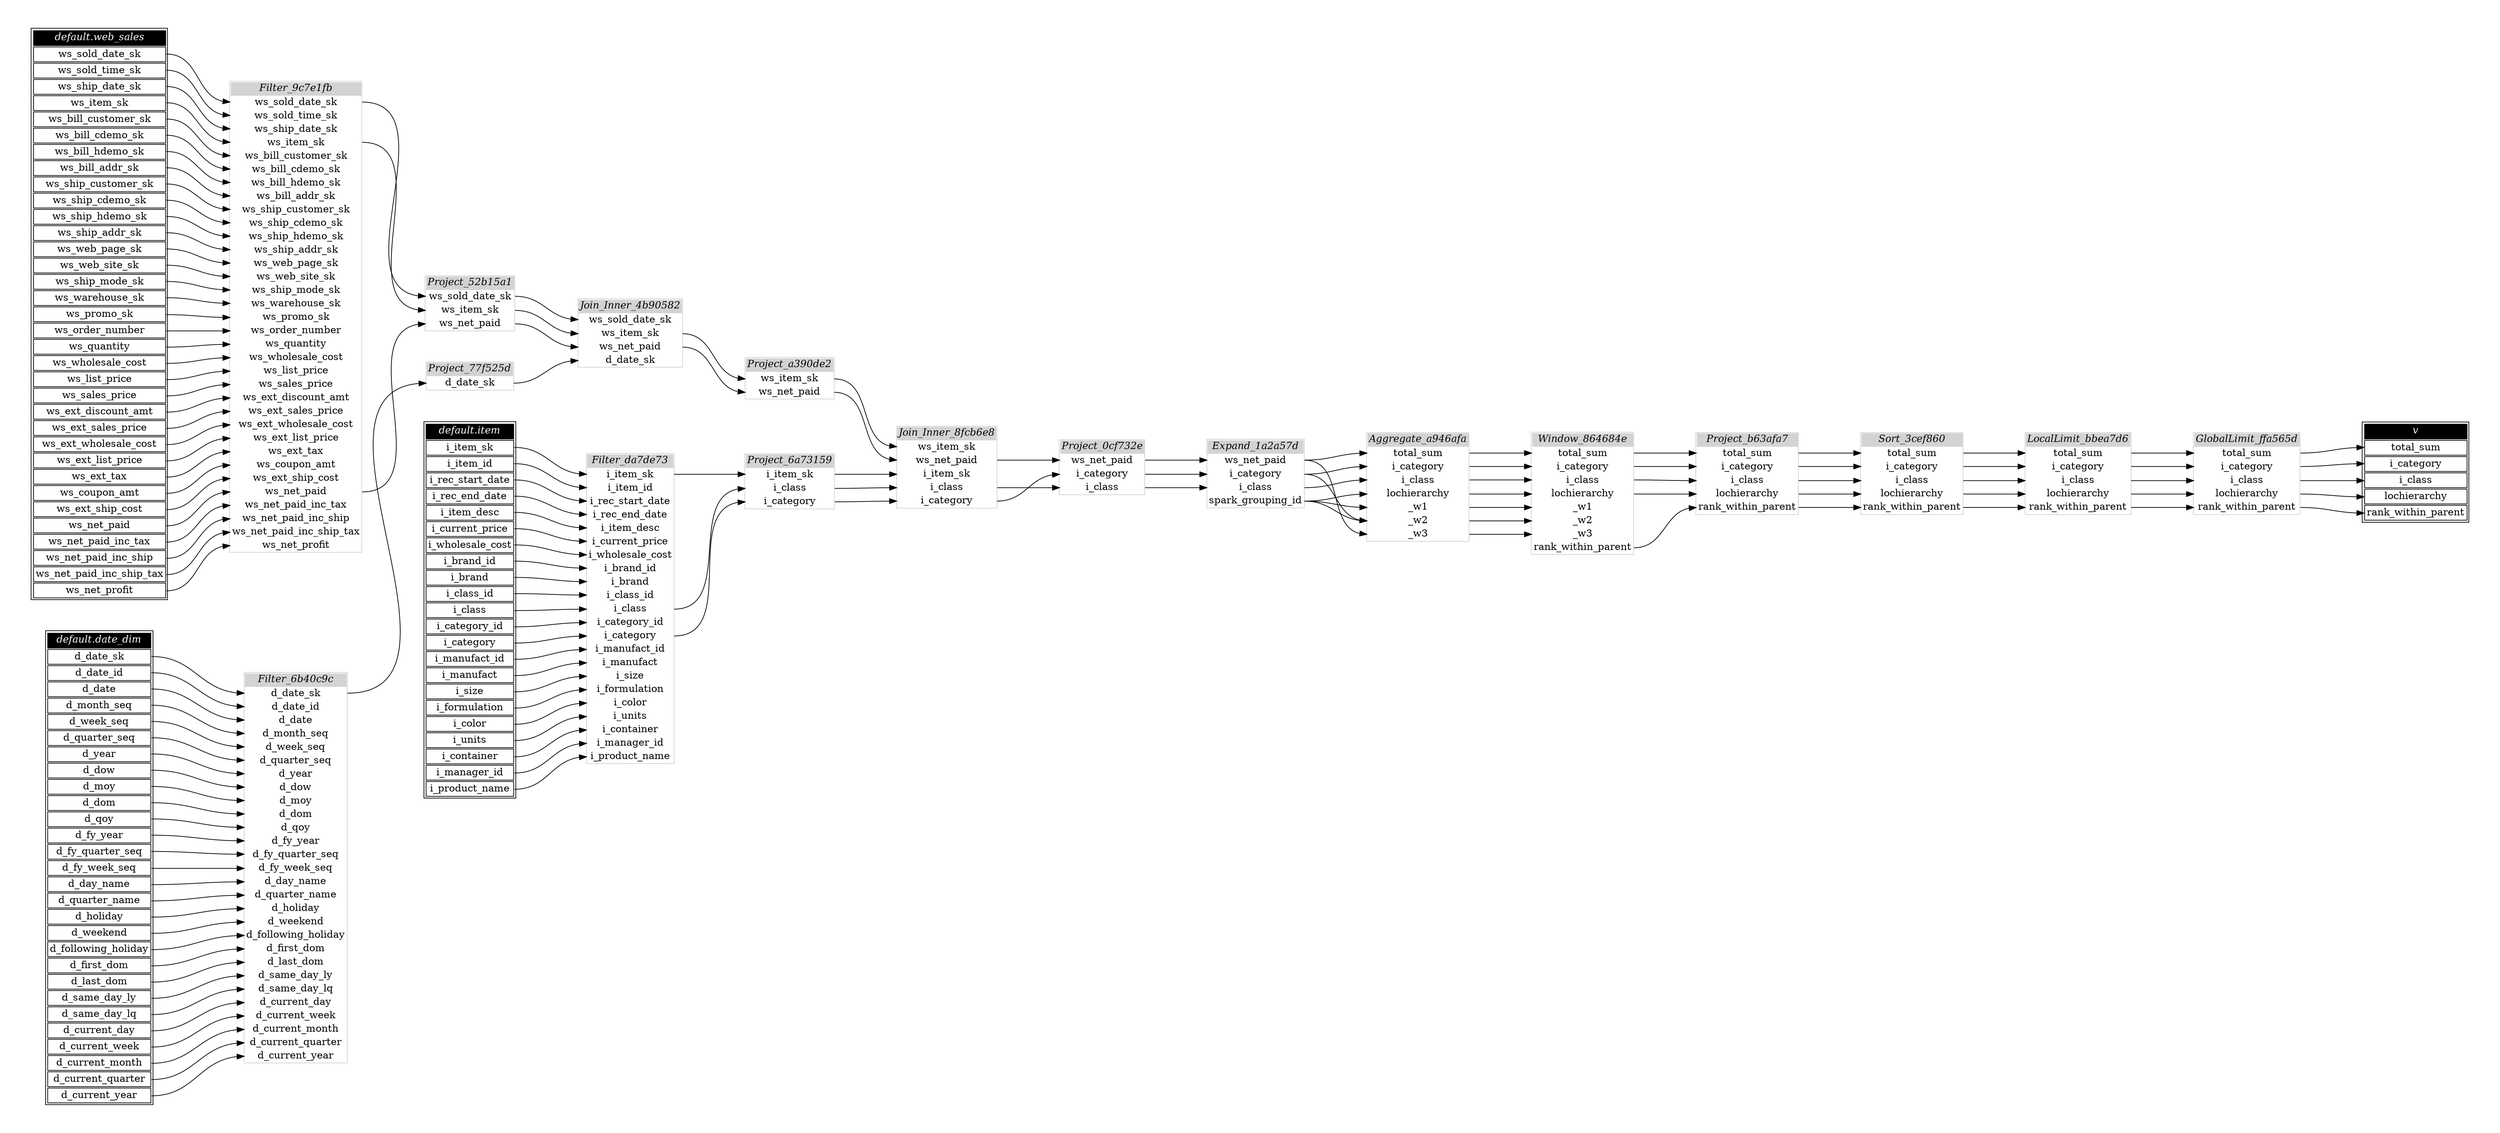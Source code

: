 // Automatically generated by TPCDSFlowTestSuite


digraph {
  graph [pad="0.5" nodesep="0.5" ranksep="1" fontname="Helvetica" rankdir=LR];
  node [shape=plaintext]

  
"Aggregate_a946afa" [label=<
<table color="lightgray" border="1" cellborder="0" cellspacing="0">
  <tr><td bgcolor="lightgray" port="nodeName"><i>Aggregate_a946afa</i></td></tr>
  <tr><td port="0">total_sum</td></tr>
<tr><td port="1">i_category</td></tr>
<tr><td port="2">i_class</td></tr>
<tr><td port="3">lochierarchy</td></tr>
<tr><td port="4">_w1</td></tr>
<tr><td port="5">_w2</td></tr>
<tr><td port="6">_w3</td></tr>
</table>>];
     

"Expand_1a2a57d" [label=<
<table color="lightgray" border="1" cellborder="0" cellspacing="0">
  <tr><td bgcolor="lightgray" port="nodeName"><i>Expand_1a2a57d</i></td></tr>
  <tr><td port="0">ws_net_paid</td></tr>
<tr><td port="1">i_category</td></tr>
<tr><td port="2">i_class</td></tr>
<tr><td port="3">spark_grouping_id</td></tr>
</table>>];
     

"Filter_6b40c9c" [label=<
<table color="lightgray" border="1" cellborder="0" cellspacing="0">
  <tr><td bgcolor="lightgray" port="nodeName"><i>Filter_6b40c9c</i></td></tr>
  <tr><td port="0">d_date_sk</td></tr>
<tr><td port="1">d_date_id</td></tr>
<tr><td port="2">d_date</td></tr>
<tr><td port="3">d_month_seq</td></tr>
<tr><td port="4">d_week_seq</td></tr>
<tr><td port="5">d_quarter_seq</td></tr>
<tr><td port="6">d_year</td></tr>
<tr><td port="7">d_dow</td></tr>
<tr><td port="8">d_moy</td></tr>
<tr><td port="9">d_dom</td></tr>
<tr><td port="10">d_qoy</td></tr>
<tr><td port="11">d_fy_year</td></tr>
<tr><td port="12">d_fy_quarter_seq</td></tr>
<tr><td port="13">d_fy_week_seq</td></tr>
<tr><td port="14">d_day_name</td></tr>
<tr><td port="15">d_quarter_name</td></tr>
<tr><td port="16">d_holiday</td></tr>
<tr><td port="17">d_weekend</td></tr>
<tr><td port="18">d_following_holiday</td></tr>
<tr><td port="19">d_first_dom</td></tr>
<tr><td port="20">d_last_dom</td></tr>
<tr><td port="21">d_same_day_ly</td></tr>
<tr><td port="22">d_same_day_lq</td></tr>
<tr><td port="23">d_current_day</td></tr>
<tr><td port="24">d_current_week</td></tr>
<tr><td port="25">d_current_month</td></tr>
<tr><td port="26">d_current_quarter</td></tr>
<tr><td port="27">d_current_year</td></tr>
</table>>];
     

"Filter_9c7e1fb" [label=<
<table color="lightgray" border="1" cellborder="0" cellspacing="0">
  <tr><td bgcolor="lightgray" port="nodeName"><i>Filter_9c7e1fb</i></td></tr>
  <tr><td port="0">ws_sold_date_sk</td></tr>
<tr><td port="1">ws_sold_time_sk</td></tr>
<tr><td port="2">ws_ship_date_sk</td></tr>
<tr><td port="3">ws_item_sk</td></tr>
<tr><td port="4">ws_bill_customer_sk</td></tr>
<tr><td port="5">ws_bill_cdemo_sk</td></tr>
<tr><td port="6">ws_bill_hdemo_sk</td></tr>
<tr><td port="7">ws_bill_addr_sk</td></tr>
<tr><td port="8">ws_ship_customer_sk</td></tr>
<tr><td port="9">ws_ship_cdemo_sk</td></tr>
<tr><td port="10">ws_ship_hdemo_sk</td></tr>
<tr><td port="11">ws_ship_addr_sk</td></tr>
<tr><td port="12">ws_web_page_sk</td></tr>
<tr><td port="13">ws_web_site_sk</td></tr>
<tr><td port="14">ws_ship_mode_sk</td></tr>
<tr><td port="15">ws_warehouse_sk</td></tr>
<tr><td port="16">ws_promo_sk</td></tr>
<tr><td port="17">ws_order_number</td></tr>
<tr><td port="18">ws_quantity</td></tr>
<tr><td port="19">ws_wholesale_cost</td></tr>
<tr><td port="20">ws_list_price</td></tr>
<tr><td port="21">ws_sales_price</td></tr>
<tr><td port="22">ws_ext_discount_amt</td></tr>
<tr><td port="23">ws_ext_sales_price</td></tr>
<tr><td port="24">ws_ext_wholesale_cost</td></tr>
<tr><td port="25">ws_ext_list_price</td></tr>
<tr><td port="26">ws_ext_tax</td></tr>
<tr><td port="27">ws_coupon_amt</td></tr>
<tr><td port="28">ws_ext_ship_cost</td></tr>
<tr><td port="29">ws_net_paid</td></tr>
<tr><td port="30">ws_net_paid_inc_tax</td></tr>
<tr><td port="31">ws_net_paid_inc_ship</td></tr>
<tr><td port="32">ws_net_paid_inc_ship_tax</td></tr>
<tr><td port="33">ws_net_profit</td></tr>
</table>>];
     

"Filter_da7de73" [label=<
<table color="lightgray" border="1" cellborder="0" cellspacing="0">
  <tr><td bgcolor="lightgray" port="nodeName"><i>Filter_da7de73</i></td></tr>
  <tr><td port="0">i_item_sk</td></tr>
<tr><td port="1">i_item_id</td></tr>
<tr><td port="2">i_rec_start_date</td></tr>
<tr><td port="3">i_rec_end_date</td></tr>
<tr><td port="4">i_item_desc</td></tr>
<tr><td port="5">i_current_price</td></tr>
<tr><td port="6">i_wholesale_cost</td></tr>
<tr><td port="7">i_brand_id</td></tr>
<tr><td port="8">i_brand</td></tr>
<tr><td port="9">i_class_id</td></tr>
<tr><td port="10">i_class</td></tr>
<tr><td port="11">i_category_id</td></tr>
<tr><td port="12">i_category</td></tr>
<tr><td port="13">i_manufact_id</td></tr>
<tr><td port="14">i_manufact</td></tr>
<tr><td port="15">i_size</td></tr>
<tr><td port="16">i_formulation</td></tr>
<tr><td port="17">i_color</td></tr>
<tr><td port="18">i_units</td></tr>
<tr><td port="19">i_container</td></tr>
<tr><td port="20">i_manager_id</td></tr>
<tr><td port="21">i_product_name</td></tr>
</table>>];
     

"GlobalLimit_ffa565d" [label=<
<table color="lightgray" border="1" cellborder="0" cellspacing="0">
  <tr><td bgcolor="lightgray" port="nodeName"><i>GlobalLimit_ffa565d</i></td></tr>
  <tr><td port="0">total_sum</td></tr>
<tr><td port="1">i_category</td></tr>
<tr><td port="2">i_class</td></tr>
<tr><td port="3">lochierarchy</td></tr>
<tr><td port="4">rank_within_parent</td></tr>
</table>>];
     

"Join_Inner_4b90582" [label=<
<table color="lightgray" border="1" cellborder="0" cellspacing="0">
  <tr><td bgcolor="lightgray" port="nodeName"><i>Join_Inner_4b90582</i></td></tr>
  <tr><td port="0">ws_sold_date_sk</td></tr>
<tr><td port="1">ws_item_sk</td></tr>
<tr><td port="2">ws_net_paid</td></tr>
<tr><td port="3">d_date_sk</td></tr>
</table>>];
     

"Join_Inner_8fcb6e8" [label=<
<table color="lightgray" border="1" cellborder="0" cellspacing="0">
  <tr><td bgcolor="lightgray" port="nodeName"><i>Join_Inner_8fcb6e8</i></td></tr>
  <tr><td port="0">ws_item_sk</td></tr>
<tr><td port="1">ws_net_paid</td></tr>
<tr><td port="2">i_item_sk</td></tr>
<tr><td port="3">i_class</td></tr>
<tr><td port="4">i_category</td></tr>
</table>>];
     

"LocalLimit_bbea7d6" [label=<
<table color="lightgray" border="1" cellborder="0" cellspacing="0">
  <tr><td bgcolor="lightgray" port="nodeName"><i>LocalLimit_bbea7d6</i></td></tr>
  <tr><td port="0">total_sum</td></tr>
<tr><td port="1">i_category</td></tr>
<tr><td port="2">i_class</td></tr>
<tr><td port="3">lochierarchy</td></tr>
<tr><td port="4">rank_within_parent</td></tr>
</table>>];
     

"Project_0cf732e" [label=<
<table color="lightgray" border="1" cellborder="0" cellspacing="0">
  <tr><td bgcolor="lightgray" port="nodeName"><i>Project_0cf732e</i></td></tr>
  <tr><td port="0">ws_net_paid</td></tr>
<tr><td port="1">i_category</td></tr>
<tr><td port="2">i_class</td></tr>
</table>>];
     

"Project_52b15a1" [label=<
<table color="lightgray" border="1" cellborder="0" cellspacing="0">
  <tr><td bgcolor="lightgray" port="nodeName"><i>Project_52b15a1</i></td></tr>
  <tr><td port="0">ws_sold_date_sk</td></tr>
<tr><td port="1">ws_item_sk</td></tr>
<tr><td port="2">ws_net_paid</td></tr>
</table>>];
     

"Project_6a73159" [label=<
<table color="lightgray" border="1" cellborder="0" cellspacing="0">
  <tr><td bgcolor="lightgray" port="nodeName"><i>Project_6a73159</i></td></tr>
  <tr><td port="0">i_item_sk</td></tr>
<tr><td port="1">i_class</td></tr>
<tr><td port="2">i_category</td></tr>
</table>>];
     

"Project_77f525d" [label=<
<table color="lightgray" border="1" cellborder="0" cellspacing="0">
  <tr><td bgcolor="lightgray" port="nodeName"><i>Project_77f525d</i></td></tr>
  <tr><td port="0">d_date_sk</td></tr>
</table>>];
     

"Project_a390de2" [label=<
<table color="lightgray" border="1" cellborder="0" cellspacing="0">
  <tr><td bgcolor="lightgray" port="nodeName"><i>Project_a390de2</i></td></tr>
  <tr><td port="0">ws_item_sk</td></tr>
<tr><td port="1">ws_net_paid</td></tr>
</table>>];
     

"Project_b63afa7" [label=<
<table color="lightgray" border="1" cellborder="0" cellspacing="0">
  <tr><td bgcolor="lightgray" port="nodeName"><i>Project_b63afa7</i></td></tr>
  <tr><td port="0">total_sum</td></tr>
<tr><td port="1">i_category</td></tr>
<tr><td port="2">i_class</td></tr>
<tr><td port="3">lochierarchy</td></tr>
<tr><td port="4">rank_within_parent</td></tr>
</table>>];
     

"Sort_3cef860" [label=<
<table color="lightgray" border="1" cellborder="0" cellspacing="0">
  <tr><td bgcolor="lightgray" port="nodeName"><i>Sort_3cef860</i></td></tr>
  <tr><td port="0">total_sum</td></tr>
<tr><td port="1">i_category</td></tr>
<tr><td port="2">i_class</td></tr>
<tr><td port="3">lochierarchy</td></tr>
<tr><td port="4">rank_within_parent</td></tr>
</table>>];
     

"Window_864684e" [label=<
<table color="lightgray" border="1" cellborder="0" cellspacing="0">
  <tr><td bgcolor="lightgray" port="nodeName"><i>Window_864684e</i></td></tr>
  <tr><td port="0">total_sum</td></tr>
<tr><td port="1">i_category</td></tr>
<tr><td port="2">i_class</td></tr>
<tr><td port="3">lochierarchy</td></tr>
<tr><td port="4">_w1</td></tr>
<tr><td port="5">_w2</td></tr>
<tr><td port="6">_w3</td></tr>
<tr><td port="7">rank_within_parent</td></tr>
</table>>];
     

"default.date_dim" [color="black" label=<
<table>
  <tr><td bgcolor="black" port="nodeName"><i><font color="white">default.date_dim</font></i></td></tr>
  <tr><td port="0">d_date_sk</td></tr>
<tr><td port="1">d_date_id</td></tr>
<tr><td port="2">d_date</td></tr>
<tr><td port="3">d_month_seq</td></tr>
<tr><td port="4">d_week_seq</td></tr>
<tr><td port="5">d_quarter_seq</td></tr>
<tr><td port="6">d_year</td></tr>
<tr><td port="7">d_dow</td></tr>
<tr><td port="8">d_moy</td></tr>
<tr><td port="9">d_dom</td></tr>
<tr><td port="10">d_qoy</td></tr>
<tr><td port="11">d_fy_year</td></tr>
<tr><td port="12">d_fy_quarter_seq</td></tr>
<tr><td port="13">d_fy_week_seq</td></tr>
<tr><td port="14">d_day_name</td></tr>
<tr><td port="15">d_quarter_name</td></tr>
<tr><td port="16">d_holiday</td></tr>
<tr><td port="17">d_weekend</td></tr>
<tr><td port="18">d_following_holiday</td></tr>
<tr><td port="19">d_first_dom</td></tr>
<tr><td port="20">d_last_dom</td></tr>
<tr><td port="21">d_same_day_ly</td></tr>
<tr><td port="22">d_same_day_lq</td></tr>
<tr><td port="23">d_current_day</td></tr>
<tr><td port="24">d_current_week</td></tr>
<tr><td port="25">d_current_month</td></tr>
<tr><td port="26">d_current_quarter</td></tr>
<tr><td port="27">d_current_year</td></tr>
</table>>];
     

"default.item" [color="black" label=<
<table>
  <tr><td bgcolor="black" port="nodeName"><i><font color="white">default.item</font></i></td></tr>
  <tr><td port="0">i_item_sk</td></tr>
<tr><td port="1">i_item_id</td></tr>
<tr><td port="2">i_rec_start_date</td></tr>
<tr><td port="3">i_rec_end_date</td></tr>
<tr><td port="4">i_item_desc</td></tr>
<tr><td port="5">i_current_price</td></tr>
<tr><td port="6">i_wholesale_cost</td></tr>
<tr><td port="7">i_brand_id</td></tr>
<tr><td port="8">i_brand</td></tr>
<tr><td port="9">i_class_id</td></tr>
<tr><td port="10">i_class</td></tr>
<tr><td port="11">i_category_id</td></tr>
<tr><td port="12">i_category</td></tr>
<tr><td port="13">i_manufact_id</td></tr>
<tr><td port="14">i_manufact</td></tr>
<tr><td port="15">i_size</td></tr>
<tr><td port="16">i_formulation</td></tr>
<tr><td port="17">i_color</td></tr>
<tr><td port="18">i_units</td></tr>
<tr><td port="19">i_container</td></tr>
<tr><td port="20">i_manager_id</td></tr>
<tr><td port="21">i_product_name</td></tr>
</table>>];
     

"default.web_sales" [color="black" label=<
<table>
  <tr><td bgcolor="black" port="nodeName"><i><font color="white">default.web_sales</font></i></td></tr>
  <tr><td port="0">ws_sold_date_sk</td></tr>
<tr><td port="1">ws_sold_time_sk</td></tr>
<tr><td port="2">ws_ship_date_sk</td></tr>
<tr><td port="3">ws_item_sk</td></tr>
<tr><td port="4">ws_bill_customer_sk</td></tr>
<tr><td port="5">ws_bill_cdemo_sk</td></tr>
<tr><td port="6">ws_bill_hdemo_sk</td></tr>
<tr><td port="7">ws_bill_addr_sk</td></tr>
<tr><td port="8">ws_ship_customer_sk</td></tr>
<tr><td port="9">ws_ship_cdemo_sk</td></tr>
<tr><td port="10">ws_ship_hdemo_sk</td></tr>
<tr><td port="11">ws_ship_addr_sk</td></tr>
<tr><td port="12">ws_web_page_sk</td></tr>
<tr><td port="13">ws_web_site_sk</td></tr>
<tr><td port="14">ws_ship_mode_sk</td></tr>
<tr><td port="15">ws_warehouse_sk</td></tr>
<tr><td port="16">ws_promo_sk</td></tr>
<tr><td port="17">ws_order_number</td></tr>
<tr><td port="18">ws_quantity</td></tr>
<tr><td port="19">ws_wholesale_cost</td></tr>
<tr><td port="20">ws_list_price</td></tr>
<tr><td port="21">ws_sales_price</td></tr>
<tr><td port="22">ws_ext_discount_amt</td></tr>
<tr><td port="23">ws_ext_sales_price</td></tr>
<tr><td port="24">ws_ext_wholesale_cost</td></tr>
<tr><td port="25">ws_ext_list_price</td></tr>
<tr><td port="26">ws_ext_tax</td></tr>
<tr><td port="27">ws_coupon_amt</td></tr>
<tr><td port="28">ws_ext_ship_cost</td></tr>
<tr><td port="29">ws_net_paid</td></tr>
<tr><td port="30">ws_net_paid_inc_tax</td></tr>
<tr><td port="31">ws_net_paid_inc_ship</td></tr>
<tr><td port="32">ws_net_paid_inc_ship_tax</td></tr>
<tr><td port="33">ws_net_profit</td></tr>
</table>>];
     

"v" [color="black" label=<
<table>
  <tr><td bgcolor="black" port="nodeName"><i><font color="white">v</font></i></td></tr>
  <tr><td port="0">total_sum</td></tr>
<tr><td port="1">i_category</td></tr>
<tr><td port="2">i_class</td></tr>
<tr><td port="3">lochierarchy</td></tr>
<tr><td port="4">rank_within_parent</td></tr>
</table>>];
     
  "Aggregate_a946afa":0 -> "Window_864684e":0;
"Aggregate_a946afa":1 -> "Window_864684e":1;
"Aggregate_a946afa":2 -> "Window_864684e":2;
"Aggregate_a946afa":3 -> "Window_864684e":3;
"Aggregate_a946afa":4 -> "Window_864684e":4;
"Aggregate_a946afa":5 -> "Window_864684e":5;
"Aggregate_a946afa":6 -> "Window_864684e":6;
"Expand_1a2a57d":0 -> "Aggregate_a946afa":0;
"Expand_1a2a57d":0 -> "Aggregate_a946afa":6;
"Expand_1a2a57d":1 -> "Aggregate_a946afa":1;
"Expand_1a2a57d":1 -> "Aggregate_a946afa":5;
"Expand_1a2a57d":2 -> "Aggregate_a946afa":2;
"Expand_1a2a57d":3 -> "Aggregate_a946afa":3;
"Expand_1a2a57d":3 -> "Aggregate_a946afa":4;
"Expand_1a2a57d":3 -> "Aggregate_a946afa":5;
"Filter_6b40c9c":0 -> "Project_77f525d":0;
"Filter_9c7e1fb":0 -> "Project_52b15a1":0;
"Filter_9c7e1fb":29 -> "Project_52b15a1":2;
"Filter_9c7e1fb":3 -> "Project_52b15a1":1;
"Filter_da7de73":0 -> "Project_6a73159":0;
"Filter_da7de73":10 -> "Project_6a73159":1;
"Filter_da7de73":12 -> "Project_6a73159":2;
"GlobalLimit_ffa565d":0 -> "v":0;
"GlobalLimit_ffa565d":1 -> "v":1;
"GlobalLimit_ffa565d":2 -> "v":2;
"GlobalLimit_ffa565d":3 -> "v":3;
"GlobalLimit_ffa565d":4 -> "v":4;
"Join_Inner_4b90582":1 -> "Project_a390de2":0;
"Join_Inner_4b90582":2 -> "Project_a390de2":1;
"Join_Inner_8fcb6e8":1 -> "Project_0cf732e":0;
"Join_Inner_8fcb6e8":3 -> "Project_0cf732e":2;
"Join_Inner_8fcb6e8":4 -> "Project_0cf732e":1;
"LocalLimit_bbea7d6":0 -> "GlobalLimit_ffa565d":0;
"LocalLimit_bbea7d6":1 -> "GlobalLimit_ffa565d":1;
"LocalLimit_bbea7d6":2 -> "GlobalLimit_ffa565d":2;
"LocalLimit_bbea7d6":3 -> "GlobalLimit_ffa565d":3;
"LocalLimit_bbea7d6":4 -> "GlobalLimit_ffa565d":4;
"Project_0cf732e":0 -> "Expand_1a2a57d":0;
"Project_0cf732e":1 -> "Expand_1a2a57d":1;
"Project_0cf732e":2 -> "Expand_1a2a57d":2;
"Project_52b15a1":0 -> "Join_Inner_4b90582":0;
"Project_52b15a1":1 -> "Join_Inner_4b90582":1;
"Project_52b15a1":2 -> "Join_Inner_4b90582":2;
"Project_6a73159":0 -> "Join_Inner_8fcb6e8":2;
"Project_6a73159":1 -> "Join_Inner_8fcb6e8":3;
"Project_6a73159":2 -> "Join_Inner_8fcb6e8":4;
"Project_77f525d":0 -> "Join_Inner_4b90582":3;
"Project_a390de2":0 -> "Join_Inner_8fcb6e8":0;
"Project_a390de2":1 -> "Join_Inner_8fcb6e8":1;
"Project_b63afa7":0 -> "Sort_3cef860":0;
"Project_b63afa7":1 -> "Sort_3cef860":1;
"Project_b63afa7":2 -> "Sort_3cef860":2;
"Project_b63afa7":3 -> "Sort_3cef860":3;
"Project_b63afa7":4 -> "Sort_3cef860":4;
"Sort_3cef860":0 -> "LocalLimit_bbea7d6":0;
"Sort_3cef860":1 -> "LocalLimit_bbea7d6":1;
"Sort_3cef860":2 -> "LocalLimit_bbea7d6":2;
"Sort_3cef860":3 -> "LocalLimit_bbea7d6":3;
"Sort_3cef860":4 -> "LocalLimit_bbea7d6":4;
"Window_864684e":0 -> "Project_b63afa7":0;
"Window_864684e":1 -> "Project_b63afa7":1;
"Window_864684e":2 -> "Project_b63afa7":2;
"Window_864684e":3 -> "Project_b63afa7":3;
"Window_864684e":7 -> "Project_b63afa7":4;
"default.date_dim":0 -> "Filter_6b40c9c":0;
"default.date_dim":1 -> "Filter_6b40c9c":1;
"default.date_dim":10 -> "Filter_6b40c9c":10;
"default.date_dim":11 -> "Filter_6b40c9c":11;
"default.date_dim":12 -> "Filter_6b40c9c":12;
"default.date_dim":13 -> "Filter_6b40c9c":13;
"default.date_dim":14 -> "Filter_6b40c9c":14;
"default.date_dim":15 -> "Filter_6b40c9c":15;
"default.date_dim":16 -> "Filter_6b40c9c":16;
"default.date_dim":17 -> "Filter_6b40c9c":17;
"default.date_dim":18 -> "Filter_6b40c9c":18;
"default.date_dim":19 -> "Filter_6b40c9c":19;
"default.date_dim":2 -> "Filter_6b40c9c":2;
"default.date_dim":20 -> "Filter_6b40c9c":20;
"default.date_dim":21 -> "Filter_6b40c9c":21;
"default.date_dim":22 -> "Filter_6b40c9c":22;
"default.date_dim":23 -> "Filter_6b40c9c":23;
"default.date_dim":24 -> "Filter_6b40c9c":24;
"default.date_dim":25 -> "Filter_6b40c9c":25;
"default.date_dim":26 -> "Filter_6b40c9c":26;
"default.date_dim":27 -> "Filter_6b40c9c":27;
"default.date_dim":3 -> "Filter_6b40c9c":3;
"default.date_dim":4 -> "Filter_6b40c9c":4;
"default.date_dim":5 -> "Filter_6b40c9c":5;
"default.date_dim":6 -> "Filter_6b40c9c":6;
"default.date_dim":7 -> "Filter_6b40c9c":7;
"default.date_dim":8 -> "Filter_6b40c9c":8;
"default.date_dim":9 -> "Filter_6b40c9c":9;
"default.item":0 -> "Filter_da7de73":0;
"default.item":1 -> "Filter_da7de73":1;
"default.item":10 -> "Filter_da7de73":10;
"default.item":11 -> "Filter_da7de73":11;
"default.item":12 -> "Filter_da7de73":12;
"default.item":13 -> "Filter_da7de73":13;
"default.item":14 -> "Filter_da7de73":14;
"default.item":15 -> "Filter_da7de73":15;
"default.item":16 -> "Filter_da7de73":16;
"default.item":17 -> "Filter_da7de73":17;
"default.item":18 -> "Filter_da7de73":18;
"default.item":19 -> "Filter_da7de73":19;
"default.item":2 -> "Filter_da7de73":2;
"default.item":20 -> "Filter_da7de73":20;
"default.item":21 -> "Filter_da7de73":21;
"default.item":3 -> "Filter_da7de73":3;
"default.item":4 -> "Filter_da7de73":4;
"default.item":5 -> "Filter_da7de73":5;
"default.item":6 -> "Filter_da7de73":6;
"default.item":7 -> "Filter_da7de73":7;
"default.item":8 -> "Filter_da7de73":8;
"default.item":9 -> "Filter_da7de73":9;
"default.web_sales":0 -> "Filter_9c7e1fb":0;
"default.web_sales":1 -> "Filter_9c7e1fb":1;
"default.web_sales":10 -> "Filter_9c7e1fb":10;
"default.web_sales":11 -> "Filter_9c7e1fb":11;
"default.web_sales":12 -> "Filter_9c7e1fb":12;
"default.web_sales":13 -> "Filter_9c7e1fb":13;
"default.web_sales":14 -> "Filter_9c7e1fb":14;
"default.web_sales":15 -> "Filter_9c7e1fb":15;
"default.web_sales":16 -> "Filter_9c7e1fb":16;
"default.web_sales":17 -> "Filter_9c7e1fb":17;
"default.web_sales":18 -> "Filter_9c7e1fb":18;
"default.web_sales":19 -> "Filter_9c7e1fb":19;
"default.web_sales":2 -> "Filter_9c7e1fb":2;
"default.web_sales":20 -> "Filter_9c7e1fb":20;
"default.web_sales":21 -> "Filter_9c7e1fb":21;
"default.web_sales":22 -> "Filter_9c7e1fb":22;
"default.web_sales":23 -> "Filter_9c7e1fb":23;
"default.web_sales":24 -> "Filter_9c7e1fb":24;
"default.web_sales":25 -> "Filter_9c7e1fb":25;
"default.web_sales":26 -> "Filter_9c7e1fb":26;
"default.web_sales":27 -> "Filter_9c7e1fb":27;
"default.web_sales":28 -> "Filter_9c7e1fb":28;
"default.web_sales":29 -> "Filter_9c7e1fb":29;
"default.web_sales":3 -> "Filter_9c7e1fb":3;
"default.web_sales":30 -> "Filter_9c7e1fb":30;
"default.web_sales":31 -> "Filter_9c7e1fb":31;
"default.web_sales":32 -> "Filter_9c7e1fb":32;
"default.web_sales":33 -> "Filter_9c7e1fb":33;
"default.web_sales":4 -> "Filter_9c7e1fb":4;
"default.web_sales":5 -> "Filter_9c7e1fb":5;
"default.web_sales":6 -> "Filter_9c7e1fb":6;
"default.web_sales":7 -> "Filter_9c7e1fb":7;
"default.web_sales":8 -> "Filter_9c7e1fb":8;
"default.web_sales":9 -> "Filter_9c7e1fb":9;
}
       